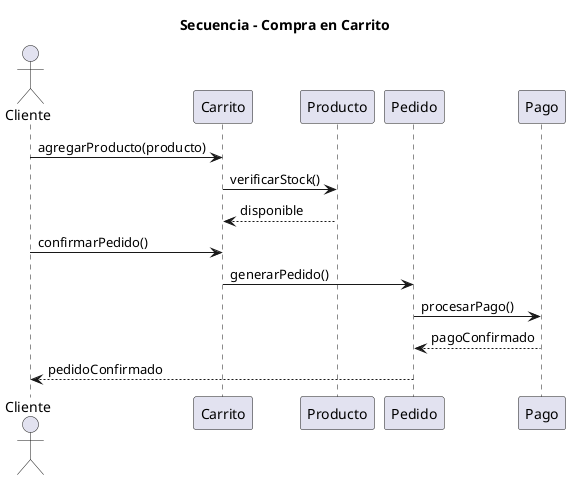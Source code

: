 @startuml
title Secuencia - Compra en Carrito

actor Cliente
Cliente -> Carrito : agregarProducto(producto)
Carrito -> Producto : verificarStock()
Producto --> Carrito : disponible

Cliente -> Carrito : confirmarPedido()
Carrito -> Pedido : generarPedido()
Pedido -> Pago : procesarPago()
Pago --> Pedido : pagoConfirmado
Pedido --> Cliente : pedidoConfirmado

@enduml
